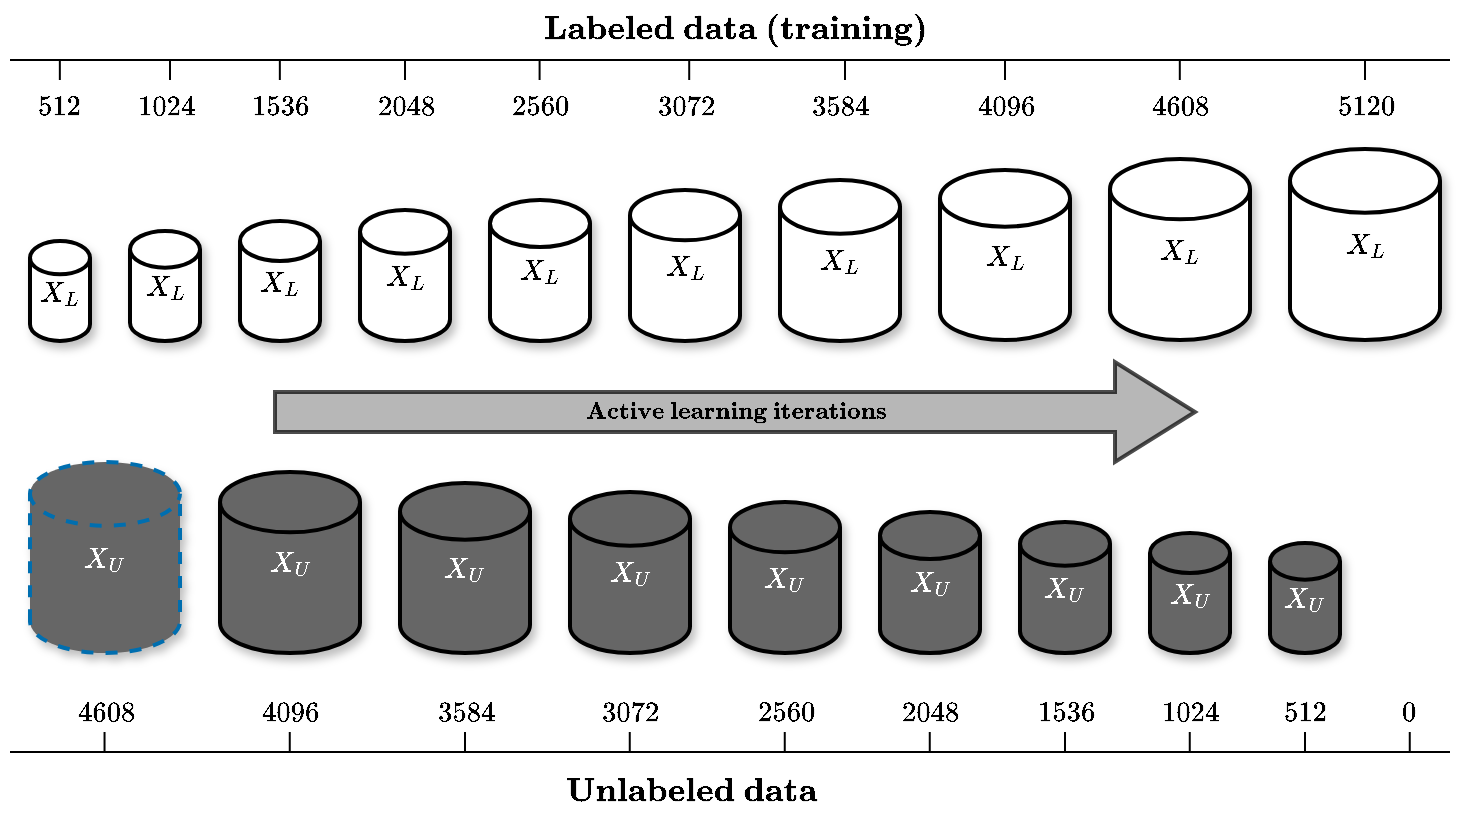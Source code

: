 <mxfile version="28.0.6">
  <diagram name="Page-1" id="IjAZ5eBLrKKukOgJFR3V">
    <mxGraphModel dx="2703" dy="1325" grid="1" gridSize="5" guides="1" tooltips="1" connect="1" arrows="1" fold="1" page="1" pageScale="1" pageWidth="595" pageHeight="842" math="1" shadow="0">
      <root>
        <mxCell id="0" />
        <mxCell id="1" parent="0" />
        <mxCell id="WzazNWXN2MnLIpAUxc-Z-1" value="$$X_L$$" style="strokeWidth=2;html=1;shape=mxgraph.flowchart.database;whiteSpace=wrap;shadow=1;" parent="1" vertex="1">
          <mxGeometry x="-1330" y="-129.5" width="30" height="50" as="geometry" />
        </mxCell>
        <mxCell id="WzazNWXN2MnLIpAUxc-Z-4" value="$$X_L$$" style="strokeWidth=2;html=1;shape=mxgraph.flowchart.database;whiteSpace=wrap;shadow=1;" parent="1" vertex="1">
          <mxGeometry x="-1280" y="-134.5" width="35" height="55" as="geometry" />
        </mxCell>
        <mxCell id="WzazNWXN2MnLIpAUxc-Z-5" value="$$X_L$$" style="strokeWidth=2;html=1;shape=mxgraph.flowchart.database;whiteSpace=wrap;shadow=1;" parent="1" vertex="1">
          <mxGeometry x="-1225" y="-139.5" width="40" height="60" as="geometry" />
        </mxCell>
        <mxCell id="WzazNWXN2MnLIpAUxc-Z-6" value="$$X_L$$" style="strokeWidth=2;html=1;shape=mxgraph.flowchart.database;whiteSpace=wrap;shadow=1;" parent="1" vertex="1">
          <mxGeometry x="-1165" y="-145" width="45" height="65.5" as="geometry" />
        </mxCell>
        <mxCell id="WzazNWXN2MnLIpAUxc-Z-7" value="$$X_L$$" style="strokeWidth=2;html=1;shape=mxgraph.flowchart.database;whiteSpace=wrap;shadow=1;" parent="1" vertex="1">
          <mxGeometry x="-1100" y="-150" width="50" height="70.5" as="geometry" />
        </mxCell>
        <mxCell id="WzazNWXN2MnLIpAUxc-Z-8" value="$$X_L$$" style="strokeWidth=2;html=1;shape=mxgraph.flowchart.database;whiteSpace=wrap;shadow=1;" parent="1" vertex="1">
          <mxGeometry x="-1030" y="-155" width="55" height="75.5" as="geometry" />
        </mxCell>
        <mxCell id="WzazNWXN2MnLIpAUxc-Z-9" value="$$X_L$$" style="strokeWidth=2;html=1;shape=mxgraph.flowchart.database;whiteSpace=wrap;shadow=1;" parent="1" vertex="1">
          <mxGeometry x="-955" y="-160" width="60" height="80.5" as="geometry" />
        </mxCell>
        <mxCell id="WzazNWXN2MnLIpAUxc-Z-10" value="$$X_L$$" style="strokeWidth=2;html=1;shape=mxgraph.flowchart.database;whiteSpace=wrap;shadow=1;" parent="1" vertex="1">
          <mxGeometry x="-875" y="-165" width="65" height="85" as="geometry" />
        </mxCell>
        <mxCell id="WzazNWXN2MnLIpAUxc-Z-11" value="$$X_L$$" style="strokeWidth=2;html=1;shape=mxgraph.flowchart.database;whiteSpace=wrap;shadow=1;" parent="1" vertex="1">
          <mxGeometry x="-790" y="-170.5" width="70" height="90.5" as="geometry" />
        </mxCell>
        <mxCell id="WzazNWXN2MnLIpAUxc-Z-12" value="$$X_L$$" style="strokeWidth=2;html=1;shape=mxgraph.flowchart.database;whiteSpace=wrap;shadow=1;" parent="1" vertex="1">
          <mxGeometry x="-700" y="-175.5" width="75" height="95.5" as="geometry" />
        </mxCell>
        <mxCell id="WzazNWXN2MnLIpAUxc-Z-13" value="$$X_U$$" style="strokeWidth=2;html=1;shape=mxgraph.flowchart.database;whiteSpace=wrap;fillColor=#666666;shadow=1;strokeColor=#006EAF;dashed=1;fontColor=#FFFFFF;" parent="1" vertex="1">
          <mxGeometry x="-1330" y="-19" width="75" height="95.5" as="geometry" />
        </mxCell>
        <mxCell id="WzazNWXN2MnLIpAUxc-Z-14" value="$$X_U$$" style="strokeWidth=2;html=1;shape=mxgraph.flowchart.database;whiteSpace=wrap;fillColor=#666666;shadow=1;fontColor=#FFFFFF;" parent="1" vertex="1">
          <mxGeometry x="-1235" y="-14" width="70" height="90.5" as="geometry" />
        </mxCell>
        <mxCell id="WzazNWXN2MnLIpAUxc-Z-15" value="$$X_U$$" style="strokeWidth=2;html=1;shape=mxgraph.flowchart.database;whiteSpace=wrap;fillColor=#666666;shadow=1;fontColor=#FFFFFF;" parent="1" vertex="1">
          <mxGeometry x="-1145" y="-8.5" width="65" height="85" as="geometry" />
        </mxCell>
        <mxCell id="WzazNWXN2MnLIpAUxc-Z-16" value="$$X_U$$" style="strokeWidth=2;html=1;shape=mxgraph.flowchart.database;whiteSpace=wrap;fillColor=#666666;shadow=1;fontColor=#FFFFFF;" parent="1" vertex="1">
          <mxGeometry x="-1060" y="-4" width="60" height="80.5" as="geometry" />
        </mxCell>
        <mxCell id="WzazNWXN2MnLIpAUxc-Z-17" value="$$X_U$$" style="strokeWidth=2;html=1;shape=mxgraph.flowchart.database;whiteSpace=wrap;fillColor=#666666;shadow=1;fontColor=#FFFFFF;" parent="1" vertex="1">
          <mxGeometry x="-980" y="1" width="55" height="75.5" as="geometry" />
        </mxCell>
        <mxCell id="WzazNWXN2MnLIpAUxc-Z-18" value="$$X_U$$" style="strokeWidth=2;html=1;shape=mxgraph.flowchart.database;whiteSpace=wrap;fillColor=#666666;shadow=1;fontColor=#FFFFFF;" parent="1" vertex="1">
          <mxGeometry x="-905" y="6" width="50" height="70.5" as="geometry" />
        </mxCell>
        <mxCell id="WzazNWXN2MnLIpAUxc-Z-19" value="$$X_U$$" style="strokeWidth=2;html=1;shape=mxgraph.flowchart.database;whiteSpace=wrap;fillColor=#666666;shadow=1;fontColor=#FFFFFF;" parent="1" vertex="1">
          <mxGeometry x="-835" y="11" width="45" height="65.5" as="geometry" />
        </mxCell>
        <mxCell id="WzazNWXN2MnLIpAUxc-Z-20" value="$$X_U$$" style="strokeWidth=2;html=1;shape=mxgraph.flowchart.database;whiteSpace=wrap;fillColor=#666666;shadow=1;fontColor=#FFFFFF;" parent="1" vertex="1">
          <mxGeometry x="-770" y="16.5" width="40" height="60" as="geometry" />
        </mxCell>
        <mxCell id="WzazNWXN2MnLIpAUxc-Z-21" value="$$X_U$$" style="strokeWidth=2;html=1;shape=mxgraph.flowchart.database;whiteSpace=wrap;fillColor=#666666;shadow=1;fontColor=#FFFFFF;" parent="1" vertex="1">
          <mxGeometry x="-710" y="21.5" width="35" height="55" as="geometry" />
        </mxCell>
        <mxCell id="WzazNWXN2MnLIpAUxc-Z-23" value="&lt;div style=&quot;line-height: 120%;&quot;&gt;&lt;div style=&quot;line-height: 120%;&quot;&gt;&lt;font style=&quot;line-height: 120%; font-size: 10px; color: rgb(0, 0, 0);&quot;&gt;$$\textbf{Active learning iterations}$$&lt;/font&gt;&lt;/div&gt;&lt;/div&gt;" style="html=1;shadow=0;align=center;verticalAlign=middle;shape=mxgraph.arrows2.arrow;dy=0.6;dx=40;notch=0;strokeWidth=2;perimeterSpacing=2;opacity=70;strokeColor=#000000;fillColor=#999999;" parent="1" vertex="1">
          <mxGeometry x="-1207.5" y="-69" width="460" height="50" as="geometry" />
        </mxCell>
        <mxCell id="WzazNWXN2MnLIpAUxc-Z-27" value="$$4608$$" style="text;html=1;align=center;verticalAlign=middle;whiteSpace=wrap;rounded=0;" parent="1" vertex="1">
          <mxGeometry x="-1322.5" y="91" width="60" height="30" as="geometry" />
        </mxCell>
        <mxCell id="WzazNWXN2MnLIpAUxc-Z-28" value="$$4096$$" style="text;html=1;align=center;verticalAlign=middle;whiteSpace=wrap;rounded=0;" parent="1" vertex="1">
          <mxGeometry x="-1230" y="91" width="60" height="30" as="geometry" />
        </mxCell>
        <mxCell id="WzazNWXN2MnLIpAUxc-Z-29" value="$$3584$$" style="text;html=1;align=center;verticalAlign=middle;whiteSpace=wrap;rounded=0;" parent="1" vertex="1">
          <mxGeometry x="-1142.5" y="91" width="60" height="30" as="geometry" />
        </mxCell>
        <mxCell id="WzazNWXN2MnLIpAUxc-Z-30" value="$$3072$$" style="text;html=1;align=center;verticalAlign=middle;whiteSpace=wrap;rounded=0;" parent="1" vertex="1">
          <mxGeometry x="-1060" y="91" width="60" height="30" as="geometry" />
        </mxCell>
        <mxCell id="WzazNWXN2MnLIpAUxc-Z-31" value="$$2560$$" style="text;html=1;align=center;verticalAlign=middle;whiteSpace=wrap;rounded=0;" parent="1" vertex="1">
          <mxGeometry x="-982.5" y="91" width="60" height="30" as="geometry" />
        </mxCell>
        <mxCell id="WzazNWXN2MnLIpAUxc-Z-32" value="$$2048$$" style="text;html=1;align=center;verticalAlign=middle;whiteSpace=wrap;rounded=0;" parent="1" vertex="1">
          <mxGeometry x="-910" y="91" width="60" height="30" as="geometry" />
        </mxCell>
        <mxCell id="WzazNWXN2MnLIpAUxc-Z-33" value="$$1536$$" style="text;html=1;align=center;verticalAlign=middle;whiteSpace=wrap;rounded=0;" parent="1" vertex="1">
          <mxGeometry x="-842.5" y="91" width="60" height="30" as="geometry" />
        </mxCell>
        <mxCell id="WzazNWXN2MnLIpAUxc-Z-34" value="$$1024$$" style="text;html=1;align=center;verticalAlign=middle;whiteSpace=wrap;rounded=0;" parent="1" vertex="1">
          <mxGeometry x="-780" y="91" width="60" height="30" as="geometry" />
        </mxCell>
        <mxCell id="WzazNWXN2MnLIpAUxc-Z-35" value="$$512$$" style="text;html=1;align=center;verticalAlign=middle;whiteSpace=wrap;rounded=0;" parent="1" vertex="1">
          <mxGeometry x="-722.5" y="91" width="60" height="30" as="geometry" />
        </mxCell>
        <mxCell id="WzazNWXN2MnLIpAUxc-Z-36" value="$$0$$" style="text;html=1;align=center;verticalAlign=middle;whiteSpace=wrap;rounded=0;" parent="1" vertex="1">
          <mxGeometry x="-670" y="91" width="60" height="30" as="geometry" />
        </mxCell>
        <mxCell id="WzazNWXN2MnLIpAUxc-Z-37" value="$$512$$" style="text;html=1;align=center;verticalAlign=middle;whiteSpace=wrap;rounded=0;" parent="1" vertex="1">
          <mxGeometry x="-1345" y="-212" width="60" height="30" as="geometry" />
        </mxCell>
        <mxCell id="WzazNWXN2MnLIpAUxc-Z-38" value="$$1024$$" style="text;html=1;align=center;verticalAlign=middle;whiteSpace=wrap;rounded=0;" parent="1" vertex="1">
          <mxGeometry x="-1292.5" y="-212" width="60" height="30" as="geometry" />
        </mxCell>
        <mxCell id="WzazNWXN2MnLIpAUxc-Z-39" value="$$1536$$" style="text;html=1;align=center;verticalAlign=middle;whiteSpace=wrap;rounded=0;" parent="1" vertex="1">
          <mxGeometry x="-1235" y="-212" width="60" height="30" as="geometry" />
        </mxCell>
        <mxCell id="WzazNWXN2MnLIpAUxc-Z-40" value="$$2048$$" style="text;html=1;align=center;verticalAlign=middle;whiteSpace=wrap;rounded=0;" parent="1" vertex="1">
          <mxGeometry x="-1172.5" y="-212" width="60" height="30" as="geometry" />
        </mxCell>
        <mxCell id="WzazNWXN2MnLIpAUxc-Z-41" value="$$2560$$" style="text;html=1;align=center;verticalAlign=middle;whiteSpace=wrap;rounded=0;" parent="1" vertex="1">
          <mxGeometry x="-1105" y="-212" width="60" height="30" as="geometry" />
        </mxCell>
        <mxCell id="WzazNWXN2MnLIpAUxc-Z-42" value="$$3072$$" style="text;html=1;align=center;verticalAlign=middle;whiteSpace=wrap;rounded=0;" parent="1" vertex="1">
          <mxGeometry x="-1032.5" y="-212" width="60" height="30" as="geometry" />
        </mxCell>
        <mxCell id="WzazNWXN2MnLIpAUxc-Z-43" value="$$3584$$" style="text;html=1;align=center;verticalAlign=middle;whiteSpace=wrap;rounded=0;" parent="1" vertex="1">
          <mxGeometry x="-955" y="-212" width="60" height="30" as="geometry" />
        </mxCell>
        <mxCell id="WzazNWXN2MnLIpAUxc-Z-44" value="$$4096$$" style="text;html=1;align=center;verticalAlign=middle;whiteSpace=wrap;rounded=0;" parent="1" vertex="1">
          <mxGeometry x="-872.5" y="-212" width="60" height="30" as="geometry" />
        </mxCell>
        <mxCell id="WzazNWXN2MnLIpAUxc-Z-45" value="$$4608$$" style="text;html=1;align=center;verticalAlign=middle;whiteSpace=wrap;rounded=0;" parent="1" vertex="1">
          <mxGeometry x="-785" y="-212" width="60" height="30" as="geometry" />
        </mxCell>
        <mxCell id="WzazNWXN2MnLIpAUxc-Z-46" value="$$5120$$" style="text;html=1;align=center;verticalAlign=middle;whiteSpace=wrap;rounded=0;" parent="1" vertex="1">
          <mxGeometry x="-692.5" y="-212" width="60" height="30" as="geometry" />
        </mxCell>
        <mxCell id="WzazNWXN2MnLIpAUxc-Z-47" value="" style="endArrow=none;html=1;rounded=0;" parent="1" edge="1">
          <mxGeometry width="50" height="50" relative="1" as="geometry">
            <mxPoint x="-1340" y="-220" as="sourcePoint" />
            <mxPoint x="-620" y="-220" as="targetPoint" />
          </mxGeometry>
        </mxCell>
        <mxCell id="WzazNWXN2MnLIpAUxc-Z-48" value="" style="endArrow=none;html=1;rounded=0;" parent="1" edge="1">
          <mxGeometry width="50" height="50" relative="1" as="geometry">
            <mxPoint x="-1315.08" y="-210" as="sourcePoint" />
            <mxPoint x="-1315.08" y="-220" as="targetPoint" />
          </mxGeometry>
        </mxCell>
        <mxCell id="WzazNWXN2MnLIpAUxc-Z-49" value="" style="endArrow=none;html=1;rounded=0;" parent="1" edge="1">
          <mxGeometry width="50" height="50" relative="1" as="geometry">
            <mxPoint x="-1260" y="-210" as="sourcePoint" />
            <mxPoint x="-1260" y="-220" as="targetPoint" />
          </mxGeometry>
        </mxCell>
        <mxCell id="WzazNWXN2MnLIpAUxc-Z-50" value="" style="endArrow=none;html=1;rounded=0;" parent="1" edge="1">
          <mxGeometry width="50" height="50" relative="1" as="geometry">
            <mxPoint x="-1205.08" y="-210" as="sourcePoint" />
            <mxPoint x="-1205.08" y="-220" as="targetPoint" />
          </mxGeometry>
        </mxCell>
        <mxCell id="WzazNWXN2MnLIpAUxc-Z-52" value="" style="endArrow=none;html=1;rounded=0;" parent="1" edge="1">
          <mxGeometry width="50" height="50" relative="1" as="geometry">
            <mxPoint x="-1075.2" y="-210" as="sourcePoint" />
            <mxPoint x="-1075.2" y="-220" as="targetPoint" />
          </mxGeometry>
        </mxCell>
        <mxCell id="WzazNWXN2MnLIpAUxc-Z-53" value="" style="endArrow=none;html=1;rounded=0;" parent="1" edge="1">
          <mxGeometry width="50" height="50" relative="1" as="geometry">
            <mxPoint x="-1000.4" y="-210" as="sourcePoint" />
            <mxPoint x="-1000.4" y="-220" as="targetPoint" />
          </mxGeometry>
        </mxCell>
        <mxCell id="WzazNWXN2MnLIpAUxc-Z-54" value="" style="endArrow=none;html=1;rounded=0;" parent="1" edge="1">
          <mxGeometry width="50" height="50" relative="1" as="geometry">
            <mxPoint x="-922.5" y="-210" as="sourcePoint" />
            <mxPoint x="-922.5" y="-220" as="targetPoint" />
          </mxGeometry>
        </mxCell>
        <mxCell id="WzazNWXN2MnLIpAUxc-Z-55" value="" style="endArrow=none;html=1;rounded=0;" parent="1" edge="1">
          <mxGeometry width="50" height="50" relative="1" as="geometry">
            <mxPoint x="-842.5" y="-210" as="sourcePoint" />
            <mxPoint x="-842.5" y="-220" as="targetPoint" />
          </mxGeometry>
        </mxCell>
        <mxCell id="WzazNWXN2MnLIpAUxc-Z-56" value="" style="endArrow=none;html=1;rounded=0;" parent="1" edge="1">
          <mxGeometry width="50" height="50" relative="1" as="geometry">
            <mxPoint x="-755.1" y="-210" as="sourcePoint" />
            <mxPoint x="-755.1" y="-220" as="targetPoint" />
          </mxGeometry>
        </mxCell>
        <mxCell id="WzazNWXN2MnLIpAUxc-Z-57" value="" style="endArrow=none;html=1;rounded=0;" parent="1" edge="1">
          <mxGeometry width="50" height="50" relative="1" as="geometry">
            <mxPoint x="-662.5" y="-210" as="sourcePoint" />
            <mxPoint x="-662.5" y="-220" as="targetPoint" />
          </mxGeometry>
        </mxCell>
        <mxCell id="WzazNWXN2MnLIpAUxc-Z-58" value="" style="endArrow=none;html=1;rounded=0;" parent="1" edge="1">
          <mxGeometry width="50" height="50" relative="1" as="geometry">
            <mxPoint x="-1340" y="126" as="sourcePoint" />
            <mxPoint x="-620" y="126" as="targetPoint" />
          </mxGeometry>
        </mxCell>
        <mxCell id="WzazNWXN2MnLIpAUxc-Z-59" value="" style="endArrow=none;html=1;rounded=0;" parent="1" edge="1">
          <mxGeometry width="50" height="50" relative="1" as="geometry">
            <mxPoint x="-1292.73" y="126" as="sourcePoint" />
            <mxPoint x="-1292.73" y="116" as="targetPoint" />
          </mxGeometry>
        </mxCell>
        <mxCell id="WzazNWXN2MnLIpAUxc-Z-60" value="" style="endArrow=none;html=1;rounded=0;" parent="1" edge="1">
          <mxGeometry width="50" height="50" relative="1" as="geometry">
            <mxPoint x="-1200.12" y="126" as="sourcePoint" />
            <mxPoint x="-1200.12" y="116" as="targetPoint" />
          </mxGeometry>
        </mxCell>
        <mxCell id="WzazNWXN2MnLIpAUxc-Z-61" value="" style="endArrow=none;html=1;rounded=0;" parent="1" edge="1">
          <mxGeometry width="50" height="50" relative="1" as="geometry">
            <mxPoint x="-1112.5" y="126" as="sourcePoint" />
            <mxPoint x="-1112.5" y="116" as="targetPoint" />
          </mxGeometry>
        </mxCell>
        <mxCell id="WzazNWXN2MnLIpAUxc-Z-62" value="" style="endArrow=none;html=1;rounded=0;" parent="1" edge="1">
          <mxGeometry width="50" height="50" relative="1" as="geometry">
            <mxPoint x="-1030.12" y="126" as="sourcePoint" />
            <mxPoint x="-1030.12" y="116" as="targetPoint" />
          </mxGeometry>
        </mxCell>
        <mxCell id="WzazNWXN2MnLIpAUxc-Z-63" value="" style="endArrow=none;html=1;rounded=0;" parent="1" edge="1">
          <mxGeometry width="50" height="50" relative="1" as="geometry">
            <mxPoint x="-952.62" y="126" as="sourcePoint" />
            <mxPoint x="-952.62" y="116" as="targetPoint" />
          </mxGeometry>
        </mxCell>
        <mxCell id="WzazNWXN2MnLIpAUxc-Z-64" value="" style="endArrow=none;html=1;rounded=0;" parent="1" edge="1">
          <mxGeometry width="50" height="50" relative="1" as="geometry">
            <mxPoint x="-880.12" y="126" as="sourcePoint" />
            <mxPoint x="-880.12" y="116" as="targetPoint" />
          </mxGeometry>
        </mxCell>
        <mxCell id="WzazNWXN2MnLIpAUxc-Z-65" value="" style="endArrow=none;html=1;rounded=0;" parent="1" edge="1">
          <mxGeometry width="50" height="50" relative="1" as="geometry">
            <mxPoint x="-812.5" y="126" as="sourcePoint" />
            <mxPoint x="-812.5" y="116" as="targetPoint" />
          </mxGeometry>
        </mxCell>
        <mxCell id="WzazNWXN2MnLIpAUxc-Z-66" value="" style="endArrow=none;html=1;rounded=0;" parent="1" edge="1">
          <mxGeometry width="50" height="50" relative="1" as="geometry">
            <mxPoint x="-750.12" y="126" as="sourcePoint" />
            <mxPoint x="-750.12" y="116" as="targetPoint" />
          </mxGeometry>
        </mxCell>
        <mxCell id="WzazNWXN2MnLIpAUxc-Z-67" value="" style="endArrow=none;html=1;rounded=0;" parent="1" edge="1">
          <mxGeometry width="50" height="50" relative="1" as="geometry">
            <mxPoint x="-692.5" y="126" as="sourcePoint" />
            <mxPoint x="-692.5" y="116" as="targetPoint" />
          </mxGeometry>
        </mxCell>
        <mxCell id="WzazNWXN2MnLIpAUxc-Z-68" value="" style="endArrow=none;html=1;rounded=0;" parent="1" edge="1">
          <mxGeometry width="50" height="50" relative="1" as="geometry">
            <mxPoint x="-640.12" y="126" as="sourcePoint" />
            <mxPoint x="-640.12" y="116" as="targetPoint" />
          </mxGeometry>
        </mxCell>
        <mxCell id="WzazNWXN2MnLIpAUxc-Z-69" value="&lt;font style=&quot;font-size: 14px;&quot;&gt;$$\textbf{Labeled data (training)}$$&lt;/font&gt;" style="text;html=1;align=center;verticalAlign=middle;whiteSpace=wrap;rounded=0;" parent="1" vertex="1">
          <mxGeometry x="-1150" y="-250" width="345" height="30" as="geometry" />
        </mxCell>
        <mxCell id="WzazNWXN2MnLIpAUxc-Z-70" value="&lt;font style=&quot;font-size: 14px;&quot;&gt;$$\textbf{Unlabeled data}$$&lt;/font&gt;" style="text;html=1;align=center;verticalAlign=middle;whiteSpace=wrap;rounded=0;" parent="1" vertex="1">
          <mxGeometry x="-1172.5" y="131" width="345" height="30" as="geometry" />
        </mxCell>
        <mxCell id="NJL1zZ_EO74Tdz4Ou1hY-1" value="" style="endArrow=none;html=1;rounded=0;" parent="1" edge="1">
          <mxGeometry width="50" height="50" relative="1" as="geometry">
            <mxPoint x="-1142.5" y="-210" as="sourcePoint" />
            <mxPoint x="-1142.5" y="-220" as="targetPoint" />
          </mxGeometry>
        </mxCell>
      </root>
    </mxGraphModel>
  </diagram>
</mxfile>
